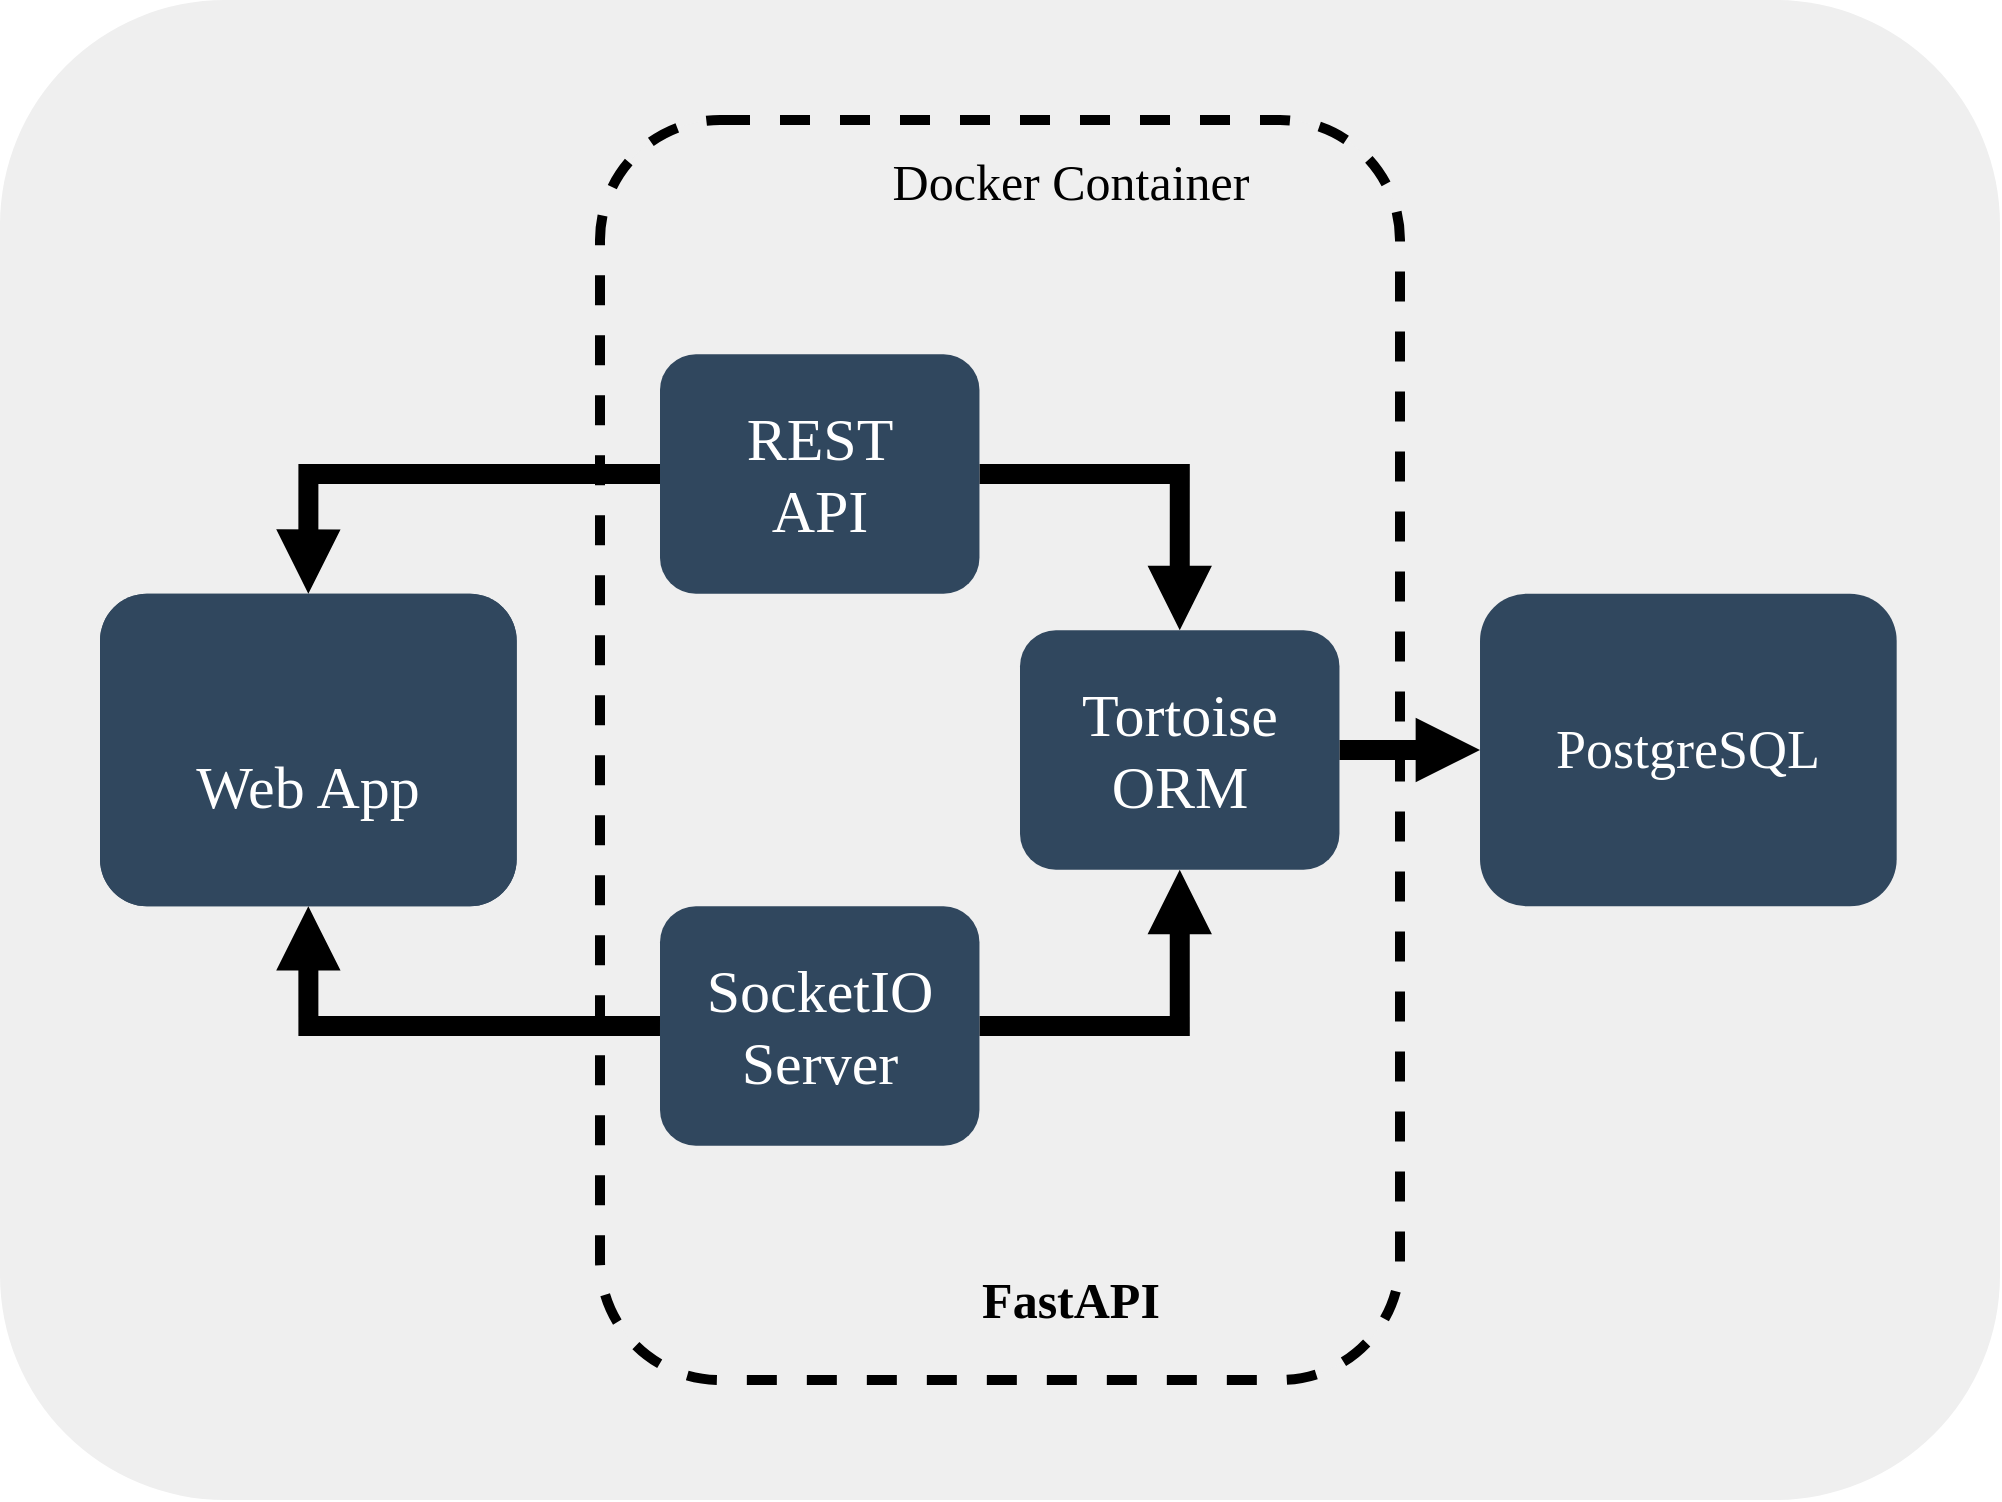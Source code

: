 <mxfile version="14.4.9" type="device"><diagram id="AcD6Rypcf11CpqlsE_6l" name="Page-1"><mxGraphModel dx="131" dy="508" grid="1" gridSize="10" guides="1" tooltips="1" connect="1" arrows="1" fold="1" page="1" pageScale="1" pageWidth="850" pageHeight="1100" background="none" math="0" shadow="0"><root><mxCell id="0"/><mxCell id="1" parent="0"/><mxCell id="duIrqRWK4ldaneikG17j-19" value="" style="rounded=1;whiteSpace=wrap;html=1;strokeColor=none;fillColor=#EFEFEF;" vertex="1" parent="1"><mxGeometry x="1290" y="120" width="1000.0" height="750" as="geometry"/></mxCell><mxCell id="duIrqRWK4ldaneikG17j-20" value="" style="rounded=1;whiteSpace=wrap;html=1;fillColor=#EFEFEF;strokeWidth=5;perimeterSpacing=0;dashed=1;" vertex="1" parent="1"><mxGeometry x="1590" y="180" width="400" height="630" as="geometry"/></mxCell><mxCell id="duIrqRWK4ldaneikG17j-21" value="&lt;font color=&quot;#ffffff&quot; face=&quot;Montserrat&quot; style=&quot;font-size: 27px&quot;&gt;Signin/Signup&lt;/font&gt;" style="rounded=1;whiteSpace=wrap;html=1;strokeColor=none;fillColor=#30475E;" vertex="1" parent="1"><mxGeometry x="1340.003" y="416.875" width="208.333" height="156.25" as="geometry"/></mxCell><mxCell id="duIrqRWK4ldaneikG17j-22" value="&lt;font color=&quot;#ffffff&quot; face=&quot;Montserrat&quot; style=&quot;font-size: 27px&quot;&gt;PostgreSQL&lt;/font&gt;" style="rounded=1;whiteSpace=wrap;html=1;strokeColor=none;fillColor=#30475E;" vertex="1" parent="1"><mxGeometry x="2030.003" y="416.875" width="208.333" height="156.25" as="geometry"/></mxCell><mxCell id="duIrqRWK4ldaneikG17j-23" value="&lt;font face=&quot;Montserrat&quot; color=&quot;#ffffff&quot; style=&quot;font-size: 30px&quot;&gt;&lt;br&gt;Web App&lt;/font&gt;" style="rounded=1;whiteSpace=wrap;html=1;strokeColor=none;fillColor=#30475E;" vertex="1" parent="1"><mxGeometry x="1340.003" y="416.873" width="208.333" height="156.25" as="geometry"/></mxCell><mxCell id="duIrqRWK4ldaneikG17j-24" value="" style="shape=image;verticalLabelPosition=bottom;labelBackgroundColor=#ffffff;verticalAlign=top;aspect=fixed;imageAspect=0;image=https://upload.wikimedia.org/wikipedia/commons/thumb/a/a7/React-icon.svg/1280px-React-icon.svg.png;" vertex="1" parent="1"><mxGeometry x="1400.013" y="437.707" width="88.312" height="62.5" as="geometry"/></mxCell><mxCell id="duIrqRWK4ldaneikG17j-25" value="" style="shape=image;verticalLabelPosition=bottom;labelBackgroundColor=#ffffff;verticalAlign=top;aspect=fixed;imageAspect=0;image=https://www.docker.com/sites/default/files/d8/2019-07/Moby-logo.png;" vertex="1" parent="1"><mxGeometry x="2105.128" y="429.897" width="58.083" height="41.667" as="geometry"/></mxCell><mxCell id="duIrqRWK4ldaneikG17j-26" value="&lt;font data-font-src=&quot;https://fonts.googleapis.com/css?family=Montserrat&quot; face=&quot;Montserrat&quot; style=&quot;font-size: 25px&quot;&gt;Docker Container&lt;/font&gt;" style="text;html=1;strokeColor=none;fillColor=none;align=center;verticalAlign=middle;whiteSpace=wrap;rounded=0;" vertex="1" parent="1"><mxGeometry x="1711.375" y="189.997" width="229.167" height="41.667" as="geometry"/></mxCell><mxCell id="duIrqRWK4ldaneikG17j-27" value="" style="shape=image;verticalLabelPosition=bottom;labelBackgroundColor=#ffffff;verticalAlign=top;aspect=fixed;imageAspect=0;image=https://www.docker.com/sites/default/files/d8/2019-07/Moby-logo.png;" vertex="1" parent="1"><mxGeometry x="1639.458" y="189.997" width="58.083" height="41.667" as="geometry"/></mxCell><mxCell id="duIrqRWK4ldaneikG17j-29" value="&lt;font data-font-src=&quot;https://fonts.googleapis.com/css?family=Montserrat&quot; face=&quot;Montserrat&quot; style=&quot;font-size: 25px&quot;&gt;&lt;b&gt;FastAPI&lt;/b&gt;&lt;/font&gt;" style="text;html=1;strokeColor=none;fillColor=none;align=center;verticalAlign=middle;whiteSpace=wrap;rounded=0;" vertex="1" parent="1"><mxGeometry x="1772.71" y="748.75" width="104.59" height="41.67" as="geometry"/></mxCell><mxCell id="duIrqRWK4ldaneikG17j-36" style="edgeStyle=orthogonalEdgeStyle;rounded=0;orthogonalLoop=1;jettySize=auto;html=1;exitX=0;exitY=0.5;exitDx=0;exitDy=0;entryX=0.5;entryY=0;entryDx=0;entryDy=0;strokeWidth=10;endArrow=block;endFill=1;" edge="1" parent="1" source="duIrqRWK4ldaneikG17j-30" target="duIrqRWK4ldaneikG17j-23"><mxGeometry relative="1" as="geometry"/></mxCell><mxCell id="duIrqRWK4ldaneikG17j-38" style="edgeStyle=orthogonalEdgeStyle;rounded=0;orthogonalLoop=1;jettySize=auto;html=1;exitX=1;exitY=0.5;exitDx=0;exitDy=0;entryX=0.5;entryY=0;entryDx=0;entryDy=0;strokeWidth=10;endArrow=block;endFill=1;" edge="1" parent="1" source="duIrqRWK4ldaneikG17j-30" target="duIrqRWK4ldaneikG17j-32"><mxGeometry relative="1" as="geometry"/></mxCell><mxCell id="duIrqRWK4ldaneikG17j-30" value="&lt;font color=&quot;#ffffff&quot; face=&quot;Montserrat&quot;&gt;&lt;span style=&quot;font-size: 30px&quot;&gt;REST&lt;br&gt;API&lt;br&gt;&lt;/span&gt;&lt;/font&gt;" style="rounded=1;whiteSpace=wrap;html=1;strokeColor=none;fillColor=#30475E;" vertex="1" parent="1"><mxGeometry x="1620" y="297.081" width="159.729" height="119.792" as="geometry"/></mxCell><mxCell id="duIrqRWK4ldaneikG17j-35" style="edgeStyle=orthogonalEdgeStyle;rounded=0;orthogonalLoop=1;jettySize=auto;html=1;exitX=0;exitY=0.5;exitDx=0;exitDy=0;entryX=0.5;entryY=1;entryDx=0;entryDy=0;strokeWidth=10;endArrow=block;endFill=1;" edge="1" parent="1" source="duIrqRWK4ldaneikG17j-31" target="duIrqRWK4ldaneikG17j-23"><mxGeometry relative="1" as="geometry"/></mxCell><mxCell id="duIrqRWK4ldaneikG17j-37" style="edgeStyle=orthogonalEdgeStyle;rounded=0;orthogonalLoop=1;jettySize=auto;html=1;exitX=1;exitY=0.5;exitDx=0;exitDy=0;entryX=0.5;entryY=1;entryDx=0;entryDy=0;strokeWidth=10;endArrow=block;endFill=1;" edge="1" parent="1" source="duIrqRWK4ldaneikG17j-31" target="duIrqRWK4ldaneikG17j-32"><mxGeometry relative="1" as="geometry"/></mxCell><mxCell id="duIrqRWK4ldaneikG17j-31" value="&lt;span style=&quot;color: rgb(255 , 255 , 255) ; font-family: &amp;#34;montserrat&amp;#34; ; font-size: 30px&quot;&gt;SocketIO Server&lt;/span&gt;" style="rounded=1;whiteSpace=wrap;html=1;strokeColor=none;fillColor=#30475E;" vertex="1" parent="1"><mxGeometry x="1620" y="573.121" width="159.729" height="119.792" as="geometry"/></mxCell><mxCell id="duIrqRWK4ldaneikG17j-39" style="edgeStyle=orthogonalEdgeStyle;rounded=0;orthogonalLoop=1;jettySize=auto;html=1;exitX=1;exitY=0.5;exitDx=0;exitDy=0;entryX=0;entryY=0.5;entryDx=0;entryDy=0;strokeWidth=10;endArrow=block;endFill=1;" edge="1" parent="1" source="duIrqRWK4ldaneikG17j-32" target="duIrqRWK4ldaneikG17j-22"><mxGeometry relative="1" as="geometry"/></mxCell><mxCell id="duIrqRWK4ldaneikG17j-32" value="&lt;font color=&quot;#ffffff&quot; face=&quot;Montserrat&quot;&gt;&lt;span style=&quot;font-size: 30px&quot;&gt;Tortoise ORM&lt;/span&gt;&lt;/font&gt;" style="rounded=1;whiteSpace=wrap;html=1;strokeColor=none;fillColor=#30475E;" vertex="1" parent="1"><mxGeometry x="1800" y="435.101" width="159.729" height="119.792" as="geometry"/></mxCell><mxCell id="duIrqRWK4ldaneikG17j-41" value="" style="shape=image;verticalLabelPosition=bottom;labelBackgroundColor=#ffffff;verticalAlign=top;aspect=fixed;imageAspect=0;image=https://media.zeemly.com/zeemly/product/fastapi.png;" vertex="1" parent="1"><mxGeometry x="1702.71" y="734.58" width="70" height="70" as="geometry"/></mxCell><mxCell id="duIrqRWK4ldaneikG17j-42" value="" style="shape=image;verticalLabelPosition=bottom;labelBackgroundColor=#ffffff;verticalAlign=top;aspect=fixed;imageAspect=0;image=https://upload.wikimedia.org/wikipedia/commons/thumb/2/29/Postgresql_elephant.svg/1200px-Postgresql_elephant.svg.png;" vertex="1" parent="1"><mxGeometry x="2111.45" y="518.12" width="45.43" height="46.88" as="geometry"/></mxCell></root></mxGraphModel></diagram></mxfile>
